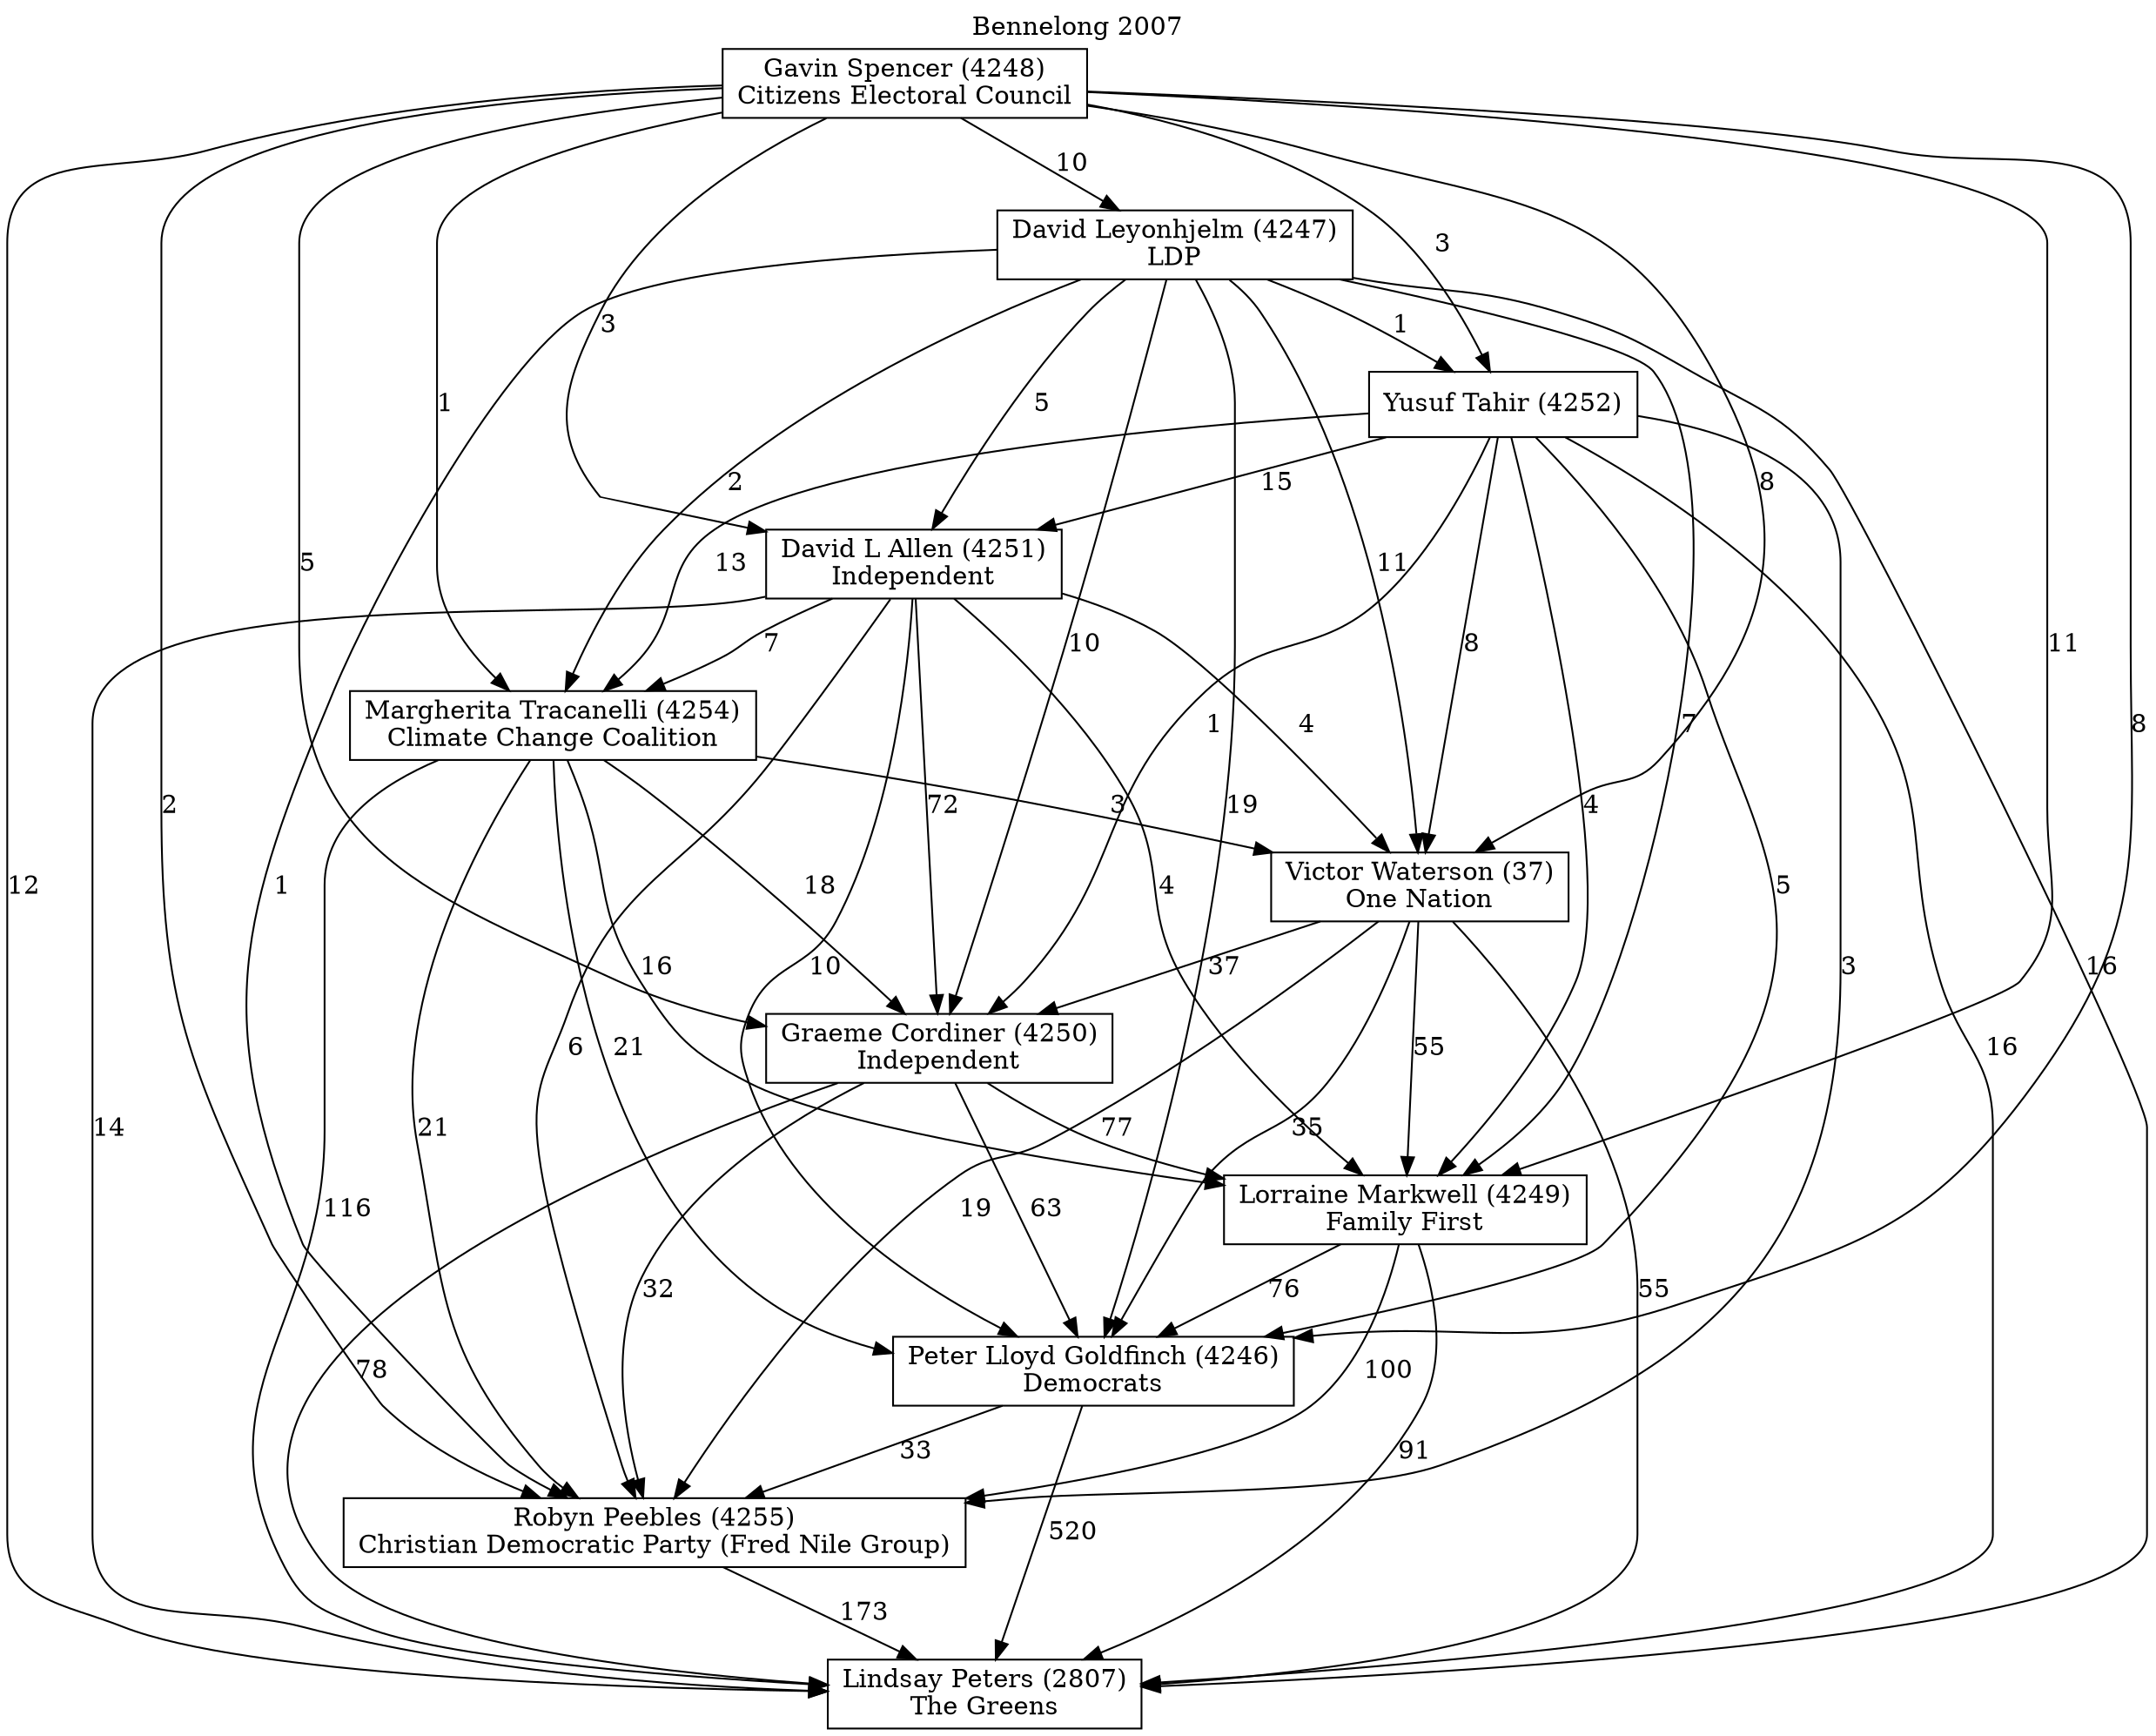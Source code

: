 // House preference flow
digraph "Lindsay Peters (2807)_Bennelong_2007" {
	graph [label="Bennelong 2007" labelloc=t mclimit=10]
	node [shape=box]
	"David L Allen (4251)" [label="David L Allen (4251)
Independent"]
	"David Leyonhjelm (4247)" [label="David Leyonhjelm (4247)
LDP"]
	"Gavin Spencer (4248)" [label="Gavin Spencer (4248)
Citizens Electoral Council"]
	"Graeme Cordiner (4250)" [label="Graeme Cordiner (4250)
Independent"]
	"Lindsay Peters (2807)" [label="Lindsay Peters (2807)
The Greens"]
	"Lorraine Markwell (4249)" [label="Lorraine Markwell (4249)
Family First"]
	"Margherita Tracanelli (4254)" [label="Margherita Tracanelli (4254)
Climate Change Coalition"]
	"Peter Lloyd Goldfinch (4246)" [label="Peter Lloyd Goldfinch (4246)
Democrats"]
	"Robyn Peebles (4255)" [label="Robyn Peebles (4255)
Christian Democratic Party (Fred Nile Group)"]
	"Victor Waterson (37)" [label="Victor Waterson (37)
One Nation"]
	"Yusuf Tahir (4252)" [label="Yusuf Tahir (4252)
"]
	"David L Allen (4251)" -> "Graeme Cordiner (4250)" [label=72]
	"David L Allen (4251)" -> "Lindsay Peters (2807)" [label=14]
	"David L Allen (4251)" -> "Lorraine Markwell (4249)" [label=4]
	"David L Allen (4251)" -> "Margherita Tracanelli (4254)" [label=7]
	"David L Allen (4251)" -> "Peter Lloyd Goldfinch (4246)" [label=10]
	"David L Allen (4251)" -> "Robyn Peebles (4255)" [label=6]
	"David L Allen (4251)" -> "Victor Waterson (37)" [label=4]
	"David Leyonhjelm (4247)" -> "David L Allen (4251)" [label=5]
	"David Leyonhjelm (4247)" -> "Graeme Cordiner (4250)" [label=10]
	"David Leyonhjelm (4247)" -> "Lindsay Peters (2807)" [label=16]
	"David Leyonhjelm (4247)" -> "Lorraine Markwell (4249)" [label=7]
	"David Leyonhjelm (4247)" -> "Margherita Tracanelli (4254)" [label=2]
	"David Leyonhjelm (4247)" -> "Peter Lloyd Goldfinch (4246)" [label=19]
	"David Leyonhjelm (4247)" -> "Robyn Peebles (4255)" [label=1]
	"David Leyonhjelm (4247)" -> "Victor Waterson (37)" [label=11]
	"David Leyonhjelm (4247)" -> "Yusuf Tahir (4252)" [label=1]
	"Gavin Spencer (4248)" -> "David L Allen (4251)" [label=3]
	"Gavin Spencer (4248)" -> "David Leyonhjelm (4247)" [label=10]
	"Gavin Spencer (4248)" -> "Graeme Cordiner (4250)" [label=5]
	"Gavin Spencer (4248)" -> "Lindsay Peters (2807)" [label=12]
	"Gavin Spencer (4248)" -> "Lorraine Markwell (4249)" [label=11]
	"Gavin Spencer (4248)" -> "Margherita Tracanelli (4254)" [label=1]
	"Gavin Spencer (4248)" -> "Peter Lloyd Goldfinch (4246)" [label=8]
	"Gavin Spencer (4248)" -> "Robyn Peebles (4255)" [label=2]
	"Gavin Spencer (4248)" -> "Victor Waterson (37)" [label=8]
	"Gavin Spencer (4248)" -> "Yusuf Tahir (4252)" [label=3]
	"Graeme Cordiner (4250)" -> "Lindsay Peters (2807)" [label=78]
	"Graeme Cordiner (4250)" -> "Lorraine Markwell (4249)" [label=77]
	"Graeme Cordiner (4250)" -> "Peter Lloyd Goldfinch (4246)" [label=63]
	"Graeme Cordiner (4250)" -> "Robyn Peebles (4255)" [label=32]
	"Lorraine Markwell (4249)" -> "Lindsay Peters (2807)" [label=91]
	"Lorraine Markwell (4249)" -> "Peter Lloyd Goldfinch (4246)" [label=76]
	"Lorraine Markwell (4249)" -> "Robyn Peebles (4255)" [label=100]
	"Margherita Tracanelli (4254)" -> "Graeme Cordiner (4250)" [label=18]
	"Margherita Tracanelli (4254)" -> "Lindsay Peters (2807)" [label=116]
	"Margherita Tracanelli (4254)" -> "Lorraine Markwell (4249)" [label=16]
	"Margherita Tracanelli (4254)" -> "Peter Lloyd Goldfinch (4246)" [label=21]
	"Margherita Tracanelli (4254)" -> "Robyn Peebles (4255)" [label=21]
	"Margherita Tracanelli (4254)" -> "Victor Waterson (37)" [label=3]
	"Peter Lloyd Goldfinch (4246)" -> "Lindsay Peters (2807)" [label=520]
	"Peter Lloyd Goldfinch (4246)" -> "Robyn Peebles (4255)" [label=33]
	"Robyn Peebles (4255)" -> "Lindsay Peters (2807)" [label=173]
	"Victor Waterson (37)" -> "Graeme Cordiner (4250)" [label=37]
	"Victor Waterson (37)" -> "Lindsay Peters (2807)" [label=55]
	"Victor Waterson (37)" -> "Lorraine Markwell (4249)" [label=55]
	"Victor Waterson (37)" -> "Peter Lloyd Goldfinch (4246)" [label=35]
	"Victor Waterson (37)" -> "Robyn Peebles (4255)" [label=19]
	"Yusuf Tahir (4252)" -> "David L Allen (4251)" [label=15]
	"Yusuf Tahir (4252)" -> "Graeme Cordiner (4250)" [label=1]
	"Yusuf Tahir (4252)" -> "Lindsay Peters (2807)" [label=16]
	"Yusuf Tahir (4252)" -> "Lorraine Markwell (4249)" [label=4]
	"Yusuf Tahir (4252)" -> "Margherita Tracanelli (4254)" [label=13]
	"Yusuf Tahir (4252)" -> "Peter Lloyd Goldfinch (4246)" [label=5]
	"Yusuf Tahir (4252)" -> "Robyn Peebles (4255)" [label=3]
	"Yusuf Tahir (4252)" -> "Victor Waterson (37)" [label=8]
}
